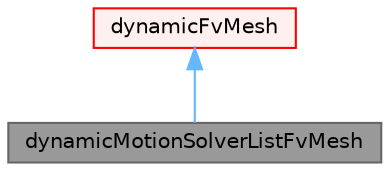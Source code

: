 digraph "dynamicMotionSolverListFvMesh"
{
 // LATEX_PDF_SIZE
  bgcolor="transparent";
  edge [fontname=Helvetica,fontsize=10,labelfontname=Helvetica,labelfontsize=10];
  node [fontname=Helvetica,fontsize=10,shape=box,height=0.2,width=0.4];
  Node1 [id="Node000001",label="dynamicMotionSolverListFvMesh",height=0.2,width=0.4,color="gray40", fillcolor="grey60", style="filled", fontcolor="black",tooltip="Dynamic mesh able to handle multiple motion solvers. NOTE: If the word entry \"solvers\" is not found i..."];
  Node2 -> Node1 [id="edge1_Node000001_Node000002",dir="back",color="steelblue1",style="solid",tooltip=" "];
  Node2 [id="Node000002",label="dynamicFvMesh",height=0.2,width=0.4,color="red", fillcolor="#FFF0F0", style="filled",URL="$classFoam_1_1dynamicFvMesh.html",tooltip="Abstract base class for geometry and/or topology changing fvMesh."];
}
